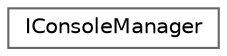 digraph "Graphical Class Hierarchy"
{
 // INTERACTIVE_SVG=YES
 // LATEX_PDF_SIZE
  bgcolor="transparent";
  edge [fontname=Helvetica,fontsize=10,labelfontname=Helvetica,labelfontsize=10];
  node [fontname=Helvetica,fontsize=10,shape=box,height=0.2,width=0.4];
  rankdir="LR";
  Node0 [id="Node000000",label="IConsoleManager",height=0.2,width=0.4,color="grey40", fillcolor="white", style="filled",URL="$d5/d29/structIConsoleManager.html",tooltip="handles console commands and variables, registered console variables are released on destruction"];
}
